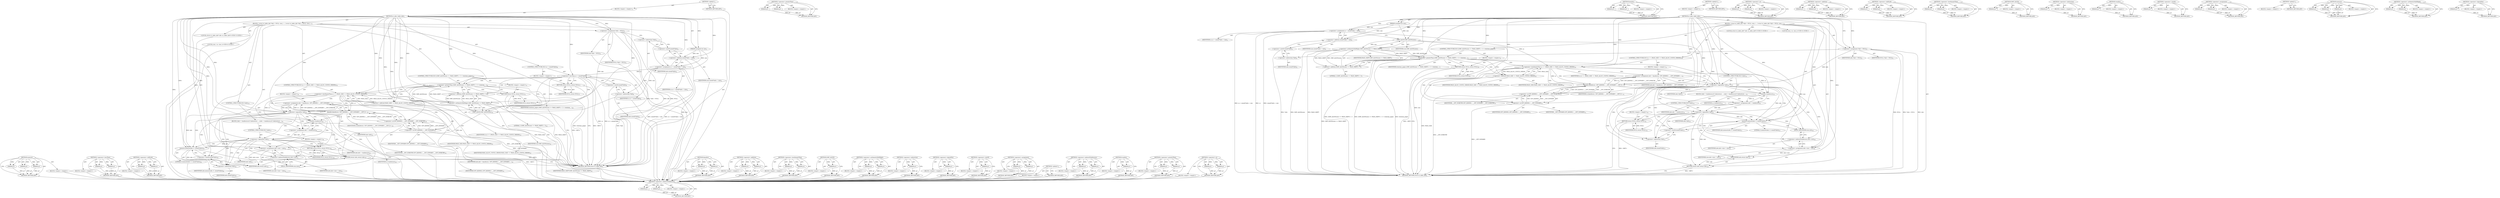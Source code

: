digraph "&lt;operator&gt;.or" {
vulnerable_169 [label=<(METHOD,&lt;operator&gt;.indirectFieldAccess)>];
vulnerable_170 [label=<(PARAM,p1)>];
vulnerable_171 [label=<(PARAM,p2)>];
vulnerable_172 [label=<(BLOCK,&lt;empty&gt;,&lt;empty&gt;)>];
vulnerable_173 [label=<(METHOD_RETURN,ANY)>];
vulnerable_121 [label=<(METHOD,&lt;operator&gt;.greaterThan)>];
vulnerable_122 [label=<(PARAM,p1)>];
vulnerable_123 [label=<(PARAM,p2)>];
vulnerable_124 [label=<(BLOCK,&lt;empty&gt;,&lt;empty&gt;)>];
vulnerable_125 [label=<(METHOD_RETURN,ANY)>];
vulnerable_145 [label=<(METHOD,kmalloc)>];
vulnerable_146 [label=<(PARAM,p1)>];
vulnerable_147 [label=<(PARAM,p2)>];
vulnerable_148 [label=<(BLOCK,&lt;empty&gt;,&lt;empty&gt;)>];
vulnerable_149 [label=<(METHOD_RETURN,ANY)>];
vulnerable_6 [label=<(METHOD,&lt;global&gt;)<SUB>1</SUB>>];
vulnerable_7 [label=<(BLOCK,&lt;empty&gt;,&lt;empty&gt;)<SUB>1</SUB>>];
vulnerable_8 [label=<(METHOD,xt_alloc_table_info)<SUB>1</SUB>>];
vulnerable_9 [label=<(PARAM,unsigned int size)<SUB>1</SUB>>];
vulnerable_10 [label=<(BLOCK,{
 	struct xt_table_info *info = NULL;
 	size_t...,{
 	struct xt_table_info *info = NULL;
 	size_t...)<SUB>2</SUB>>];
vulnerable_11 [label="<(LOCAL,struct xt_table_info* info: xt_table_info*)<SUB>3</SUB>>"];
vulnerable_12 [label=<(&lt;operator&gt;.assignment,*info = NULL)<SUB>3</SUB>>];
vulnerable_13 [label=<(IDENTIFIER,info,*info = NULL)<SUB>3</SUB>>];
vulnerable_14 [label=<(IDENTIFIER,NULL,*info = NULL)<SUB>3</SUB>>];
vulnerable_15 [label="<(LOCAL,size_t sz: size_t)<SUB>4</SUB>>"];
vulnerable_16 [label=<(&lt;operator&gt;.assignment,sz = sizeof(*info) + size)<SUB>4</SUB>>];
vulnerable_17 [label=<(IDENTIFIER,sz,sz = sizeof(*info) + size)<SUB>4</SUB>>];
vulnerable_18 [label=<(&lt;operator&gt;.addition,sizeof(*info) + size)<SUB>4</SUB>>];
vulnerable_19 [label=<(&lt;operator&gt;.sizeOf,sizeof(*info))<SUB>4</SUB>>];
vulnerable_20 [label=<(&lt;operator&gt;.indirection,*info)<SUB>4</SUB>>];
vulnerable_21 [label=<(IDENTIFIER,info,sizeof(*info))<SUB>4</SUB>>];
vulnerable_22 [label=<(IDENTIFIER,size,sizeof(*info) + size)<SUB>4</SUB>>];
vulnerable_23 [label=<(CONTROL_STRUCTURE,IF,if ((SMP_ALIGN(size) &gt;&gt; PAGE_SHIFT) + 2 &gt; totalram_pages))<SUB>7</SUB>>];
vulnerable_24 [label=<(&lt;operator&gt;.greaterThan,(SMP_ALIGN(size) &gt;&gt; PAGE_SHIFT) + 2 &gt; totalram_...)<SUB>7</SUB>>];
vulnerable_25 [label=<(&lt;operator&gt;.addition,(SMP_ALIGN(size) &gt;&gt; PAGE_SHIFT) + 2)<SUB>7</SUB>>];
vulnerable_26 [label=<(&lt;operator&gt;.arithmeticShiftRight,SMP_ALIGN(size) &gt;&gt; PAGE_SHIFT)<SUB>7</SUB>>];
vulnerable_27 [label=<(SMP_ALIGN,SMP_ALIGN(size))<SUB>7</SUB>>];
vulnerable_28 [label=<(IDENTIFIER,size,SMP_ALIGN(size))<SUB>7</SUB>>];
vulnerable_29 [label=<(IDENTIFIER,PAGE_SHIFT,SMP_ALIGN(size) &gt;&gt; PAGE_SHIFT)<SUB>7</SUB>>];
vulnerable_30 [label=<(LITERAL,2,(SMP_ALIGN(size) &gt;&gt; PAGE_SHIFT) + 2)<SUB>7</SUB>>];
vulnerable_31 [label=<(IDENTIFIER,totalram_pages,(SMP_ALIGN(size) &gt;&gt; PAGE_SHIFT) + 2 &gt; totalram_...)<SUB>7</SUB>>];
vulnerable_32 [label=<(BLOCK,&lt;empty&gt;,&lt;empty&gt;)<SUB>8</SUB>>];
vulnerable_33 [label=<(RETURN,return NULL;,return NULL;)<SUB>8</SUB>>];
vulnerable_34 [label=<(IDENTIFIER,NULL,return NULL;)<SUB>8</SUB>>];
vulnerable_35 [label=<(CONTROL_STRUCTURE,IF,if (sz &lt;= (PAGE_SIZE &lt;&lt; PAGE_ALLOC_COSTLY_ORDER)))<SUB>10</SUB>>];
vulnerable_36 [label=<(&lt;operator&gt;.lessEqualsThan,sz &lt;= (PAGE_SIZE &lt;&lt; PAGE_ALLOC_COSTLY_ORDER))<SUB>10</SUB>>];
vulnerable_37 [label=<(IDENTIFIER,sz,sz &lt;= (PAGE_SIZE &lt;&lt; PAGE_ALLOC_COSTLY_ORDER))<SUB>10</SUB>>];
vulnerable_38 [label=<(&lt;operator&gt;.shiftLeft,PAGE_SIZE &lt;&lt; PAGE_ALLOC_COSTLY_ORDER)<SUB>10</SUB>>];
vulnerable_39 [label=<(IDENTIFIER,PAGE_SIZE,PAGE_SIZE &lt;&lt; PAGE_ALLOC_COSTLY_ORDER)<SUB>10</SUB>>];
vulnerable_40 [label=<(IDENTIFIER,PAGE_ALLOC_COSTLY_ORDER,PAGE_SIZE &lt;&lt; PAGE_ALLOC_COSTLY_ORDER)<SUB>10</SUB>>];
vulnerable_41 [label=<(BLOCK,&lt;empty&gt;,&lt;empty&gt;)<SUB>11</SUB>>];
vulnerable_42 [label=<(&lt;operator&gt;.assignment,info = kmalloc(sz, GFP_KERNEL | __GFP_NOWARN | ...)<SUB>11</SUB>>];
vulnerable_43 [label=<(IDENTIFIER,info,info = kmalloc(sz, GFP_KERNEL | __GFP_NOWARN | ...)<SUB>11</SUB>>];
vulnerable_44 [label=<(kmalloc,kmalloc(sz, GFP_KERNEL | __GFP_NOWARN | __GFP_N...)<SUB>11</SUB>>];
vulnerable_45 [label=<(IDENTIFIER,sz,kmalloc(sz, GFP_KERNEL | __GFP_NOWARN | __GFP_N...)<SUB>11</SUB>>];
vulnerable_46 [label=<(&lt;operator&gt;.or,GFP_KERNEL | __GFP_NOWARN | __GFP_NORETRY)<SUB>11</SUB>>];
vulnerable_47 [label=<(&lt;operator&gt;.or,GFP_KERNEL | __GFP_NOWARN)<SUB>11</SUB>>];
vulnerable_48 [label=<(IDENTIFIER,GFP_KERNEL,GFP_KERNEL | __GFP_NOWARN)<SUB>11</SUB>>];
vulnerable_49 [label=<(IDENTIFIER,__GFP_NOWARN,GFP_KERNEL | __GFP_NOWARN)<SUB>11</SUB>>];
vulnerable_50 [label=<(IDENTIFIER,__GFP_NORETRY,GFP_KERNEL | __GFP_NOWARN | __GFP_NORETRY)<SUB>11</SUB>>];
vulnerable_51 [label=<(CONTROL_STRUCTURE,IF,if (!info))<SUB>12</SUB>>];
vulnerable_52 [label=<(&lt;operator&gt;.logicalNot,!info)<SUB>12</SUB>>];
vulnerable_53 [label=<(IDENTIFIER,info,!info)<SUB>12</SUB>>];
vulnerable_54 [label=<(BLOCK,{
		info = vmalloc(sz);
		if (!info)
			return ...,{
		info = vmalloc(sz);
		if (!info)
			return ...)<SUB>12</SUB>>];
vulnerable_55 [label=<(&lt;operator&gt;.assignment,info = vmalloc(sz))<SUB>13</SUB>>];
vulnerable_56 [label=<(IDENTIFIER,info,info = vmalloc(sz))<SUB>13</SUB>>];
vulnerable_57 [label=<(vmalloc,vmalloc(sz))<SUB>13</SUB>>];
vulnerable_58 [label=<(IDENTIFIER,sz,vmalloc(sz))<SUB>13</SUB>>];
vulnerable_59 [label=<(CONTROL_STRUCTURE,IF,if (!info))<SUB>14</SUB>>];
vulnerable_60 [label=<(&lt;operator&gt;.logicalNot,!info)<SUB>14</SUB>>];
vulnerable_61 [label=<(IDENTIFIER,info,!info)<SUB>14</SUB>>];
vulnerable_62 [label=<(BLOCK,&lt;empty&gt;,&lt;empty&gt;)<SUB>15</SUB>>];
vulnerable_63 [label=<(RETURN,return NULL;,return NULL;)<SUB>15</SUB>>];
vulnerable_64 [label=<(IDENTIFIER,NULL,return NULL;)<SUB>15</SUB>>];
vulnerable_65 [label=<(memset,memset(info, 0, sizeof(*info)))<SUB>17</SUB>>];
vulnerable_66 [label=<(IDENTIFIER,info,memset(info, 0, sizeof(*info)))<SUB>17</SUB>>];
vulnerable_67 [label=<(LITERAL,0,memset(info, 0, sizeof(*info)))<SUB>17</SUB>>];
vulnerable_68 [label=<(&lt;operator&gt;.sizeOf,sizeof(*info))<SUB>17</SUB>>];
vulnerable_69 [label=<(&lt;operator&gt;.indirection,*info)<SUB>17</SUB>>];
vulnerable_70 [label=<(IDENTIFIER,info,sizeof(*info))<SUB>17</SUB>>];
vulnerable_71 [label=<(&lt;operator&gt;.assignment,info-&gt;size = size)<SUB>18</SUB>>];
vulnerable_72 [label=<(&lt;operator&gt;.indirectFieldAccess,info-&gt;size)<SUB>18</SUB>>];
vulnerable_73 [label=<(IDENTIFIER,info,info-&gt;size = size)<SUB>18</SUB>>];
vulnerable_74 [label=<(FIELD_IDENTIFIER,size,size)<SUB>18</SUB>>];
vulnerable_75 [label=<(IDENTIFIER,size,info-&gt;size = size)<SUB>18</SUB>>];
vulnerable_76 [label=<(RETURN,return info;,return info;)<SUB>19</SUB>>];
vulnerable_77 [label=<(IDENTIFIER,info,return info;)<SUB>19</SUB>>];
vulnerable_78 [label=<(METHOD_RETURN,struct xt_table_info)<SUB>1</SUB>>];
vulnerable_80 [label=<(METHOD_RETURN,ANY)<SUB>1</SUB>>];
vulnerable_150 [label=<(METHOD,&lt;operator&gt;.or)>];
vulnerable_151 [label=<(PARAM,p1)>];
vulnerable_152 [label=<(PARAM,p2)>];
vulnerable_153 [label=<(BLOCK,&lt;empty&gt;,&lt;empty&gt;)>];
vulnerable_154 [label=<(METHOD_RETURN,ANY)>];
vulnerable_108 [label=<(METHOD,&lt;operator&gt;.addition)>];
vulnerable_109 [label=<(PARAM,p1)>];
vulnerable_110 [label=<(PARAM,p2)>];
vulnerable_111 [label=<(BLOCK,&lt;empty&gt;,&lt;empty&gt;)>];
vulnerable_112 [label=<(METHOD_RETURN,ANY)>];
vulnerable_140 [label=<(METHOD,&lt;operator&gt;.shiftLeft)>];
vulnerable_141 [label=<(PARAM,p1)>];
vulnerable_142 [label=<(PARAM,p2)>];
vulnerable_143 [label=<(BLOCK,&lt;empty&gt;,&lt;empty&gt;)>];
vulnerable_144 [label=<(METHOD_RETURN,ANY)>];
vulnerable_135 [label=<(METHOD,&lt;operator&gt;.lessEqualsThan)>];
vulnerable_136 [label=<(PARAM,p1)>];
vulnerable_137 [label=<(PARAM,p2)>];
vulnerable_138 [label=<(BLOCK,&lt;empty&gt;,&lt;empty&gt;)>];
vulnerable_139 [label=<(METHOD_RETURN,ANY)>];
vulnerable_131 [label=<(METHOD,SMP_ALIGN)>];
vulnerable_132 [label=<(PARAM,p1)>];
vulnerable_133 [label=<(BLOCK,&lt;empty&gt;,&lt;empty&gt;)>];
vulnerable_134 [label=<(METHOD_RETURN,ANY)>];
vulnerable_117 [label=<(METHOD,&lt;operator&gt;.indirection)>];
vulnerable_118 [label=<(PARAM,p1)>];
vulnerable_119 [label=<(BLOCK,&lt;empty&gt;,&lt;empty&gt;)>];
vulnerable_120 [label=<(METHOD_RETURN,ANY)>];
vulnerable_159 [label=<(METHOD,vmalloc)>];
vulnerable_160 [label=<(PARAM,p1)>];
vulnerable_161 [label=<(BLOCK,&lt;empty&gt;,&lt;empty&gt;)>];
vulnerable_162 [label=<(METHOD_RETURN,ANY)>];
vulnerable_113 [label=<(METHOD,&lt;operator&gt;.sizeOf)>];
vulnerable_114 [label=<(PARAM,p1)>];
vulnerable_115 [label=<(BLOCK,&lt;empty&gt;,&lt;empty&gt;)>];
vulnerable_116 [label=<(METHOD_RETURN,ANY)>];
vulnerable_103 [label=<(METHOD,&lt;operator&gt;.assignment)>];
vulnerable_104 [label=<(PARAM,p1)>];
vulnerable_105 [label=<(PARAM,p2)>];
vulnerable_106 [label=<(BLOCK,&lt;empty&gt;,&lt;empty&gt;)>];
vulnerable_107 [label=<(METHOD_RETURN,ANY)>];
vulnerable_97 [label=<(METHOD,&lt;global&gt;)<SUB>1</SUB>>];
vulnerable_98 [label=<(BLOCK,&lt;empty&gt;,&lt;empty&gt;)>];
vulnerable_99 [label=<(METHOD_RETURN,ANY)>];
vulnerable_163 [label=<(METHOD,memset)>];
vulnerable_164 [label=<(PARAM,p1)>];
vulnerable_165 [label=<(PARAM,p2)>];
vulnerable_166 [label=<(PARAM,p3)>];
vulnerable_167 [label=<(BLOCK,&lt;empty&gt;,&lt;empty&gt;)>];
vulnerable_168 [label=<(METHOD_RETURN,ANY)>];
vulnerable_126 [label=<(METHOD,&lt;operator&gt;.arithmeticShiftRight)>];
vulnerable_127 [label=<(PARAM,p1)>];
vulnerable_128 [label=<(PARAM,p2)>];
vulnerable_129 [label=<(BLOCK,&lt;empty&gt;,&lt;empty&gt;)>];
vulnerable_130 [label=<(METHOD_RETURN,ANY)>];
vulnerable_155 [label=<(METHOD,&lt;operator&gt;.logicalNot)>];
vulnerable_156 [label=<(PARAM,p1)>];
vulnerable_157 [label=<(BLOCK,&lt;empty&gt;,&lt;empty&gt;)>];
vulnerable_158 [label=<(METHOD_RETURN,ANY)>];
fixed_177 [label=<(METHOD,memset)>];
fixed_178 [label=<(PARAM,p1)>];
fixed_179 [label=<(PARAM,p2)>];
fixed_180 [label=<(PARAM,p3)>];
fixed_181 [label=<(BLOCK,&lt;empty&gt;,&lt;empty&gt;)>];
fixed_182 [label=<(METHOD_RETURN,ANY)>];
fixed_130 [label=<(METHOD,&lt;operator&gt;.lessThan)>];
fixed_131 [label=<(PARAM,p1)>];
fixed_132 [label=<(PARAM,p2)>];
fixed_133 [label=<(BLOCK,&lt;empty&gt;,&lt;empty&gt;)>];
fixed_134 [label=<(METHOD_RETURN,ANY)>];
fixed_154 [label=<(METHOD,&lt;operator&gt;.shiftLeft)>];
fixed_155 [label=<(PARAM,p1)>];
fixed_156 [label=<(PARAM,p2)>];
fixed_157 [label=<(BLOCK,&lt;empty&gt;,&lt;empty&gt;)>];
fixed_158 [label=<(METHOD_RETURN,ANY)>];
fixed_6 [label=<(METHOD,&lt;global&gt;)<SUB>1</SUB>>];
fixed_7 [label=<(BLOCK,&lt;empty&gt;,&lt;empty&gt;)<SUB>1</SUB>>];
fixed_8 [label=<(METHOD,xt_alloc_table_info)<SUB>1</SUB>>];
fixed_9 [label=<(PARAM,unsigned int size)<SUB>1</SUB>>];
fixed_10 [label=<(BLOCK,{
 	struct xt_table_info *info = NULL;
 	size_t...,{
 	struct xt_table_info *info = NULL;
 	size_t...)<SUB>2</SUB>>];
fixed_11 [label="<(LOCAL,struct xt_table_info* info: xt_table_info*)<SUB>3</SUB>>"];
fixed_12 [label=<(&lt;operator&gt;.assignment,*info = NULL)<SUB>3</SUB>>];
fixed_13 [label=<(IDENTIFIER,info,*info = NULL)<SUB>3</SUB>>];
fixed_14 [label=<(IDENTIFIER,NULL,*info = NULL)<SUB>3</SUB>>];
fixed_15 [label="<(LOCAL,size_t sz: size_t)<SUB>4</SUB>>"];
fixed_16 [label=<(&lt;operator&gt;.assignment,sz = sizeof(*info) + size)<SUB>4</SUB>>];
fixed_17 [label=<(IDENTIFIER,sz,sz = sizeof(*info) + size)<SUB>4</SUB>>];
fixed_18 [label=<(&lt;operator&gt;.addition,sizeof(*info) + size)<SUB>4</SUB>>];
fixed_19 [label=<(&lt;operator&gt;.sizeOf,sizeof(*info))<SUB>4</SUB>>];
fixed_20 [label=<(&lt;operator&gt;.indirection,*info)<SUB>4</SUB>>];
fixed_21 [label=<(IDENTIFIER,info,sizeof(*info))<SUB>4</SUB>>];
fixed_22 [label=<(IDENTIFIER,size,sizeof(*info) + size)<SUB>4</SUB>>];
fixed_23 [label=<(CONTROL_STRUCTURE,IF,if (sz &lt; sizeof(*info)))<SUB>6</SUB>>];
fixed_24 [label=<(&lt;operator&gt;.lessThan,sz &lt; sizeof(*info))<SUB>6</SUB>>];
fixed_25 [label=<(IDENTIFIER,sz,sz &lt; sizeof(*info))<SUB>6</SUB>>];
fixed_26 [label=<(&lt;operator&gt;.sizeOf,sizeof(*info))<SUB>6</SUB>>];
fixed_27 [label=<(&lt;operator&gt;.indirection,*info)<SUB>6</SUB>>];
fixed_28 [label=<(IDENTIFIER,info,sizeof(*info))<SUB>6</SUB>>];
fixed_29 [label=<(BLOCK,&lt;empty&gt;,&lt;empty&gt;)<SUB>7</SUB>>];
fixed_30 [label=<(RETURN,return NULL;,return NULL;)<SUB>7</SUB>>];
fixed_31 [label=<(IDENTIFIER,NULL,return NULL;)<SUB>7</SUB>>];
fixed_32 [label=<(CONTROL_STRUCTURE,IF,if ((SMP_ALIGN(size) &gt;&gt; PAGE_SHIFT) + 2 &gt; totalram_pages))<SUB>10</SUB>>];
fixed_33 [label=<(&lt;operator&gt;.greaterThan,(SMP_ALIGN(size) &gt;&gt; PAGE_SHIFT) + 2 &gt; totalram_...)<SUB>10</SUB>>];
fixed_34 [label=<(&lt;operator&gt;.addition,(SMP_ALIGN(size) &gt;&gt; PAGE_SHIFT) + 2)<SUB>10</SUB>>];
fixed_35 [label=<(&lt;operator&gt;.arithmeticShiftRight,SMP_ALIGN(size) &gt;&gt; PAGE_SHIFT)<SUB>10</SUB>>];
fixed_36 [label=<(SMP_ALIGN,SMP_ALIGN(size))<SUB>10</SUB>>];
fixed_37 [label=<(IDENTIFIER,size,SMP_ALIGN(size))<SUB>10</SUB>>];
fixed_38 [label=<(IDENTIFIER,PAGE_SHIFT,SMP_ALIGN(size) &gt;&gt; PAGE_SHIFT)<SUB>10</SUB>>];
fixed_39 [label=<(LITERAL,2,(SMP_ALIGN(size) &gt;&gt; PAGE_SHIFT) + 2)<SUB>10</SUB>>];
fixed_40 [label=<(IDENTIFIER,totalram_pages,(SMP_ALIGN(size) &gt;&gt; PAGE_SHIFT) + 2 &gt; totalram_...)<SUB>10</SUB>>];
fixed_41 [label=<(BLOCK,&lt;empty&gt;,&lt;empty&gt;)<SUB>11</SUB>>];
fixed_42 [label=<(RETURN,return NULL;,return NULL;)<SUB>11</SUB>>];
fixed_43 [label=<(IDENTIFIER,NULL,return NULL;)<SUB>11</SUB>>];
fixed_44 [label=<(CONTROL_STRUCTURE,IF,if (sz &lt;= (PAGE_SIZE &lt;&lt; PAGE_ALLOC_COSTLY_ORDER)))<SUB>13</SUB>>];
fixed_45 [label=<(&lt;operator&gt;.lessEqualsThan,sz &lt;= (PAGE_SIZE &lt;&lt; PAGE_ALLOC_COSTLY_ORDER))<SUB>13</SUB>>];
fixed_46 [label=<(IDENTIFIER,sz,sz &lt;= (PAGE_SIZE &lt;&lt; PAGE_ALLOC_COSTLY_ORDER))<SUB>13</SUB>>];
fixed_47 [label=<(&lt;operator&gt;.shiftLeft,PAGE_SIZE &lt;&lt; PAGE_ALLOC_COSTLY_ORDER)<SUB>13</SUB>>];
fixed_48 [label=<(IDENTIFIER,PAGE_SIZE,PAGE_SIZE &lt;&lt; PAGE_ALLOC_COSTLY_ORDER)<SUB>13</SUB>>];
fixed_49 [label=<(IDENTIFIER,PAGE_ALLOC_COSTLY_ORDER,PAGE_SIZE &lt;&lt; PAGE_ALLOC_COSTLY_ORDER)<SUB>13</SUB>>];
fixed_50 [label=<(BLOCK,&lt;empty&gt;,&lt;empty&gt;)<SUB>14</SUB>>];
fixed_51 [label=<(&lt;operator&gt;.assignment,info = kmalloc(sz, GFP_KERNEL | __GFP_NOWARN | ...)<SUB>14</SUB>>];
fixed_52 [label=<(IDENTIFIER,info,info = kmalloc(sz, GFP_KERNEL | __GFP_NOWARN | ...)<SUB>14</SUB>>];
fixed_53 [label=<(kmalloc,kmalloc(sz, GFP_KERNEL | __GFP_NOWARN | __GFP_N...)<SUB>14</SUB>>];
fixed_54 [label=<(IDENTIFIER,sz,kmalloc(sz, GFP_KERNEL | __GFP_NOWARN | __GFP_N...)<SUB>14</SUB>>];
fixed_55 [label=<(&lt;operator&gt;.or,GFP_KERNEL | __GFP_NOWARN | __GFP_NORETRY)<SUB>14</SUB>>];
fixed_56 [label=<(&lt;operator&gt;.or,GFP_KERNEL | __GFP_NOWARN)<SUB>14</SUB>>];
fixed_57 [label=<(IDENTIFIER,GFP_KERNEL,GFP_KERNEL | __GFP_NOWARN)<SUB>14</SUB>>];
fixed_58 [label=<(IDENTIFIER,__GFP_NOWARN,GFP_KERNEL | __GFP_NOWARN)<SUB>14</SUB>>];
fixed_59 [label=<(IDENTIFIER,__GFP_NORETRY,GFP_KERNEL | __GFP_NOWARN | __GFP_NORETRY)<SUB>14</SUB>>];
fixed_60 [label=<(CONTROL_STRUCTURE,IF,if (!info))<SUB>15</SUB>>];
fixed_61 [label=<(&lt;operator&gt;.logicalNot,!info)<SUB>15</SUB>>];
fixed_62 [label=<(IDENTIFIER,info,!info)<SUB>15</SUB>>];
fixed_63 [label=<(BLOCK,{
		info = vmalloc(sz);
		if (!info)
			return ...,{
		info = vmalloc(sz);
		if (!info)
			return ...)<SUB>15</SUB>>];
fixed_64 [label=<(&lt;operator&gt;.assignment,info = vmalloc(sz))<SUB>16</SUB>>];
fixed_65 [label=<(IDENTIFIER,info,info = vmalloc(sz))<SUB>16</SUB>>];
fixed_66 [label=<(vmalloc,vmalloc(sz))<SUB>16</SUB>>];
fixed_67 [label=<(IDENTIFIER,sz,vmalloc(sz))<SUB>16</SUB>>];
fixed_68 [label=<(CONTROL_STRUCTURE,IF,if (!info))<SUB>17</SUB>>];
fixed_69 [label=<(&lt;operator&gt;.logicalNot,!info)<SUB>17</SUB>>];
fixed_70 [label=<(IDENTIFIER,info,!info)<SUB>17</SUB>>];
fixed_71 [label=<(BLOCK,&lt;empty&gt;,&lt;empty&gt;)<SUB>18</SUB>>];
fixed_72 [label=<(RETURN,return NULL;,return NULL;)<SUB>18</SUB>>];
fixed_73 [label=<(IDENTIFIER,NULL,return NULL;)<SUB>18</SUB>>];
fixed_74 [label=<(memset,memset(info, 0, sizeof(*info)))<SUB>20</SUB>>];
fixed_75 [label=<(IDENTIFIER,info,memset(info, 0, sizeof(*info)))<SUB>20</SUB>>];
fixed_76 [label=<(LITERAL,0,memset(info, 0, sizeof(*info)))<SUB>20</SUB>>];
fixed_77 [label=<(&lt;operator&gt;.sizeOf,sizeof(*info))<SUB>20</SUB>>];
fixed_78 [label=<(&lt;operator&gt;.indirection,*info)<SUB>20</SUB>>];
fixed_79 [label=<(IDENTIFIER,info,sizeof(*info))<SUB>20</SUB>>];
fixed_80 [label=<(&lt;operator&gt;.assignment,info-&gt;size = size)<SUB>21</SUB>>];
fixed_81 [label=<(&lt;operator&gt;.indirectFieldAccess,info-&gt;size)<SUB>21</SUB>>];
fixed_82 [label=<(IDENTIFIER,info,info-&gt;size = size)<SUB>21</SUB>>];
fixed_83 [label=<(FIELD_IDENTIFIER,size,size)<SUB>21</SUB>>];
fixed_84 [label=<(IDENTIFIER,size,info-&gt;size = size)<SUB>21</SUB>>];
fixed_85 [label=<(RETURN,return info;,return info;)<SUB>22</SUB>>];
fixed_86 [label=<(IDENTIFIER,info,return info;)<SUB>22</SUB>>];
fixed_87 [label=<(METHOD_RETURN,struct xt_table_info)<SUB>1</SUB>>];
fixed_89 [label=<(METHOD_RETURN,ANY)<SUB>1</SUB>>];
fixed_159 [label=<(METHOD,kmalloc)>];
fixed_160 [label=<(PARAM,p1)>];
fixed_161 [label=<(PARAM,p2)>];
fixed_162 [label=<(BLOCK,&lt;empty&gt;,&lt;empty&gt;)>];
fixed_163 [label=<(METHOD_RETURN,ANY)>];
fixed_117 [label=<(METHOD,&lt;operator&gt;.addition)>];
fixed_118 [label=<(PARAM,p1)>];
fixed_119 [label=<(PARAM,p2)>];
fixed_120 [label=<(BLOCK,&lt;empty&gt;,&lt;empty&gt;)>];
fixed_121 [label=<(METHOD_RETURN,ANY)>];
fixed_149 [label=<(METHOD,&lt;operator&gt;.lessEqualsThan)>];
fixed_150 [label=<(PARAM,p1)>];
fixed_151 [label=<(PARAM,p2)>];
fixed_152 [label=<(BLOCK,&lt;empty&gt;,&lt;empty&gt;)>];
fixed_153 [label=<(METHOD_RETURN,ANY)>];
fixed_145 [label=<(METHOD,SMP_ALIGN)>];
fixed_146 [label=<(PARAM,p1)>];
fixed_147 [label=<(BLOCK,&lt;empty&gt;,&lt;empty&gt;)>];
fixed_148 [label=<(METHOD_RETURN,ANY)>];
fixed_140 [label=<(METHOD,&lt;operator&gt;.arithmeticShiftRight)>];
fixed_141 [label=<(PARAM,p1)>];
fixed_142 [label=<(PARAM,p2)>];
fixed_143 [label=<(BLOCK,&lt;empty&gt;,&lt;empty&gt;)>];
fixed_144 [label=<(METHOD_RETURN,ANY)>];
fixed_126 [label=<(METHOD,&lt;operator&gt;.indirection)>];
fixed_127 [label=<(PARAM,p1)>];
fixed_128 [label=<(BLOCK,&lt;empty&gt;,&lt;empty&gt;)>];
fixed_129 [label=<(METHOD_RETURN,ANY)>];
fixed_169 [label=<(METHOD,&lt;operator&gt;.logicalNot)>];
fixed_170 [label=<(PARAM,p1)>];
fixed_171 [label=<(BLOCK,&lt;empty&gt;,&lt;empty&gt;)>];
fixed_172 [label=<(METHOD_RETURN,ANY)>];
fixed_122 [label=<(METHOD,&lt;operator&gt;.sizeOf)>];
fixed_123 [label=<(PARAM,p1)>];
fixed_124 [label=<(BLOCK,&lt;empty&gt;,&lt;empty&gt;)>];
fixed_125 [label=<(METHOD_RETURN,ANY)>];
fixed_112 [label=<(METHOD,&lt;operator&gt;.assignment)>];
fixed_113 [label=<(PARAM,p1)>];
fixed_114 [label=<(PARAM,p2)>];
fixed_115 [label=<(BLOCK,&lt;empty&gt;,&lt;empty&gt;)>];
fixed_116 [label=<(METHOD_RETURN,ANY)>];
fixed_106 [label=<(METHOD,&lt;global&gt;)<SUB>1</SUB>>];
fixed_107 [label=<(BLOCK,&lt;empty&gt;,&lt;empty&gt;)>];
fixed_108 [label=<(METHOD_RETURN,ANY)>];
fixed_183 [label=<(METHOD,&lt;operator&gt;.indirectFieldAccess)>];
fixed_184 [label=<(PARAM,p1)>];
fixed_185 [label=<(PARAM,p2)>];
fixed_186 [label=<(BLOCK,&lt;empty&gt;,&lt;empty&gt;)>];
fixed_187 [label=<(METHOD_RETURN,ANY)>];
fixed_173 [label=<(METHOD,vmalloc)>];
fixed_174 [label=<(PARAM,p1)>];
fixed_175 [label=<(BLOCK,&lt;empty&gt;,&lt;empty&gt;)>];
fixed_176 [label=<(METHOD_RETURN,ANY)>];
fixed_135 [label=<(METHOD,&lt;operator&gt;.greaterThan)>];
fixed_136 [label=<(PARAM,p1)>];
fixed_137 [label=<(PARAM,p2)>];
fixed_138 [label=<(BLOCK,&lt;empty&gt;,&lt;empty&gt;)>];
fixed_139 [label=<(METHOD_RETURN,ANY)>];
fixed_164 [label=<(METHOD,&lt;operator&gt;.or)>];
fixed_165 [label=<(PARAM,p1)>];
fixed_166 [label=<(PARAM,p2)>];
fixed_167 [label=<(BLOCK,&lt;empty&gt;,&lt;empty&gt;)>];
fixed_168 [label=<(METHOD_RETURN,ANY)>];
vulnerable_169 -> vulnerable_170  [key=0, label="AST: "];
vulnerable_169 -> vulnerable_170  [key=1, label="DDG: "];
vulnerable_169 -> vulnerable_172  [key=0, label="AST: "];
vulnerable_169 -> vulnerable_171  [key=0, label="AST: "];
vulnerable_169 -> vulnerable_171  [key=1, label="DDG: "];
vulnerable_169 -> vulnerable_173  [key=0, label="AST: "];
vulnerable_169 -> vulnerable_173  [key=1, label="CFG: "];
vulnerable_170 -> vulnerable_173  [key=0, label="DDG: p1"];
vulnerable_171 -> vulnerable_173  [key=0, label="DDG: p2"];
vulnerable_121 -> vulnerable_122  [key=0, label="AST: "];
vulnerable_121 -> vulnerable_122  [key=1, label="DDG: "];
vulnerable_121 -> vulnerable_124  [key=0, label="AST: "];
vulnerable_121 -> vulnerable_123  [key=0, label="AST: "];
vulnerable_121 -> vulnerable_123  [key=1, label="DDG: "];
vulnerable_121 -> vulnerable_125  [key=0, label="AST: "];
vulnerable_121 -> vulnerable_125  [key=1, label="CFG: "];
vulnerable_122 -> vulnerable_125  [key=0, label="DDG: p1"];
vulnerable_123 -> vulnerable_125  [key=0, label="DDG: p2"];
vulnerable_145 -> vulnerable_146  [key=0, label="AST: "];
vulnerable_145 -> vulnerable_146  [key=1, label="DDG: "];
vulnerable_145 -> vulnerable_148  [key=0, label="AST: "];
vulnerable_145 -> vulnerable_147  [key=0, label="AST: "];
vulnerable_145 -> vulnerable_147  [key=1, label="DDG: "];
vulnerable_145 -> vulnerable_149  [key=0, label="AST: "];
vulnerable_145 -> vulnerable_149  [key=1, label="CFG: "];
vulnerable_146 -> vulnerable_149  [key=0, label="DDG: p1"];
vulnerable_147 -> vulnerable_149  [key=0, label="DDG: p2"];
vulnerable_6 -> vulnerable_7  [key=0, label="AST: "];
vulnerable_6 -> vulnerable_80  [key=0, label="AST: "];
vulnerable_6 -> vulnerable_80  [key=1, label="CFG: "];
vulnerable_7 -> vulnerable_8  [key=0, label="AST: "];
vulnerable_8 -> vulnerable_9  [key=0, label="AST: "];
vulnerable_8 -> vulnerable_9  [key=1, label="DDG: "];
vulnerable_8 -> vulnerable_10  [key=0, label="AST: "];
vulnerable_8 -> vulnerable_78  [key=0, label="AST: "];
vulnerable_8 -> vulnerable_12  [key=0, label="CFG: "];
vulnerable_8 -> vulnerable_12  [key=1, label="DDG: "];
vulnerable_8 -> vulnerable_16  [key=0, label="DDG: "];
vulnerable_8 -> vulnerable_71  [key=0, label="DDG: "];
vulnerable_8 -> vulnerable_65  [key=0, label="DDG: "];
vulnerable_8 -> vulnerable_77  [key=0, label="DDG: "];
vulnerable_8 -> vulnerable_18  [key=0, label="DDG: "];
vulnerable_8 -> vulnerable_24  [key=0, label="DDG: "];
vulnerable_8 -> vulnerable_36  [key=0, label="DDG: "];
vulnerable_8 -> vulnerable_52  [key=0, label="DDG: "];
vulnerable_8 -> vulnerable_25  [key=0, label="DDG: "];
vulnerable_8 -> vulnerable_34  [key=0, label="DDG: "];
vulnerable_8 -> vulnerable_38  [key=0, label="DDG: "];
vulnerable_8 -> vulnerable_26  [key=0, label="DDG: "];
vulnerable_8 -> vulnerable_44  [key=0, label="DDG: "];
vulnerable_8 -> vulnerable_57  [key=0, label="DDG: "];
vulnerable_8 -> vulnerable_60  [key=0, label="DDG: "];
vulnerable_8 -> vulnerable_27  [key=0, label="DDG: "];
vulnerable_8 -> vulnerable_46  [key=0, label="DDG: "];
vulnerable_8 -> vulnerable_64  [key=0, label="DDG: "];
vulnerable_8 -> vulnerable_47  [key=0, label="DDG: "];
vulnerable_9 -> vulnerable_16  [key=0, label="DDG: size"];
vulnerable_9 -> vulnerable_18  [key=0, label="DDG: size"];
vulnerable_9 -> vulnerable_27  [key=0, label="DDG: size"];
vulnerable_10 -> vulnerable_11  [key=0, label="AST: "];
vulnerable_10 -> vulnerable_12  [key=0, label="AST: "];
vulnerable_10 -> vulnerable_15  [key=0, label="AST: "];
vulnerable_10 -> vulnerable_16  [key=0, label="AST: "];
vulnerable_10 -> vulnerable_23  [key=0, label="AST: "];
vulnerable_10 -> vulnerable_35  [key=0, label="AST: "];
vulnerable_10 -> vulnerable_51  [key=0, label="AST: "];
vulnerable_10 -> vulnerable_65  [key=0, label="AST: "];
vulnerable_10 -> vulnerable_71  [key=0, label="AST: "];
vulnerable_10 -> vulnerable_76  [key=0, label="AST: "];
vulnerable_12 -> vulnerable_13  [key=0, label="AST: "];
vulnerable_12 -> vulnerable_14  [key=0, label="AST: "];
vulnerable_12 -> vulnerable_20  [key=0, label="CFG: "];
vulnerable_12 -> vulnerable_78  [key=0, label="DDG: info"];
vulnerable_12 -> vulnerable_78  [key=1, label="DDG: NULL"];
vulnerable_12 -> vulnerable_78  [key=2, label="DDG: *info = NULL"];
vulnerable_12 -> vulnerable_52  [key=0, label="DDG: info"];
vulnerable_16 -> vulnerable_17  [key=0, label="AST: "];
vulnerable_16 -> vulnerable_18  [key=0, label="AST: "];
vulnerable_16 -> vulnerable_27  [key=0, label="CFG: "];
vulnerable_16 -> vulnerable_78  [key=0, label="DDG: sz"];
vulnerable_16 -> vulnerable_78  [key=1, label="DDG: sizeof(*info) + size"];
vulnerable_16 -> vulnerable_78  [key=2, label="DDG: sz = sizeof(*info) + size"];
vulnerable_16 -> vulnerable_36  [key=0, label="DDG: sz"];
vulnerable_18 -> vulnerable_19  [key=0, label="AST: "];
vulnerable_18 -> vulnerable_22  [key=0, label="AST: "];
vulnerable_18 -> vulnerable_16  [key=0, label="CFG: "];
vulnerable_19 -> vulnerable_20  [key=0, label="AST: "];
vulnerable_19 -> vulnerable_18  [key=0, label="CFG: "];
vulnerable_19 -> vulnerable_78  [key=0, label="DDG: *info"];
vulnerable_20 -> vulnerable_21  [key=0, label="AST: "];
vulnerable_20 -> vulnerable_19  [key=0, label="CFG: "];
vulnerable_23 -> vulnerable_24  [key=0, label="AST: "];
vulnerable_23 -> vulnerable_32  [key=0, label="AST: "];
vulnerable_24 -> vulnerable_25  [key=0, label="AST: "];
vulnerable_24 -> vulnerable_31  [key=0, label="AST: "];
vulnerable_24 -> vulnerable_33  [key=0, label="CFG: "];
vulnerable_24 -> vulnerable_33  [key=1, label="CDG: "];
vulnerable_24 -> vulnerable_38  [key=0, label="CFG: "];
vulnerable_24 -> vulnerable_38  [key=1, label="CDG: "];
vulnerable_24 -> vulnerable_78  [key=0, label="DDG: (SMP_ALIGN(size) &gt;&gt; PAGE_SHIFT) + 2"];
vulnerable_24 -> vulnerable_78  [key=1, label="DDG: (SMP_ALIGN(size) &gt;&gt; PAGE_SHIFT) + 2 &gt; totalram_pages"];
vulnerable_24 -> vulnerable_78  [key=2, label="DDG: totalram_pages"];
vulnerable_24 -> vulnerable_36  [key=0, label="CDG: "];
vulnerable_24 -> vulnerable_52  [key=0, label="CDG: "];
vulnerable_25 -> vulnerable_26  [key=0, label="AST: "];
vulnerable_25 -> vulnerable_30  [key=0, label="AST: "];
vulnerable_25 -> vulnerable_24  [key=0, label="CFG: "];
vulnerable_25 -> vulnerable_78  [key=0, label="DDG: SMP_ALIGN(size) &gt;&gt; PAGE_SHIFT"];
vulnerable_26 -> vulnerable_27  [key=0, label="AST: "];
vulnerable_26 -> vulnerable_29  [key=0, label="AST: "];
vulnerable_26 -> vulnerable_25  [key=0, label="CFG: "];
vulnerable_26 -> vulnerable_25  [key=1, label="DDG: SMP_ALIGN(size)"];
vulnerable_26 -> vulnerable_25  [key=2, label="DDG: PAGE_SHIFT"];
vulnerable_26 -> vulnerable_78  [key=0, label="DDG: SMP_ALIGN(size)"];
vulnerable_26 -> vulnerable_78  [key=1, label="DDG: PAGE_SHIFT"];
vulnerable_26 -> vulnerable_24  [key=0, label="DDG: SMP_ALIGN(size)"];
vulnerable_26 -> vulnerable_24  [key=1, label="DDG: PAGE_SHIFT"];
vulnerable_27 -> vulnerable_28  [key=0, label="AST: "];
vulnerable_27 -> vulnerable_26  [key=0, label="CFG: "];
vulnerable_27 -> vulnerable_26  [key=1, label="DDG: size"];
vulnerable_27 -> vulnerable_78  [key=0, label="DDG: size"];
vulnerable_27 -> vulnerable_71  [key=0, label="DDG: size"];
vulnerable_32 -> vulnerable_33  [key=0, label="AST: "];
vulnerable_33 -> vulnerable_34  [key=0, label="AST: "];
vulnerable_33 -> vulnerable_78  [key=0, label="CFG: "];
vulnerable_33 -> vulnerable_78  [key=1, label="DDG: &lt;RET&gt;"];
vulnerable_34 -> vulnerable_33  [key=0, label="DDG: NULL"];
vulnerable_35 -> vulnerable_36  [key=0, label="AST: "];
vulnerable_35 -> vulnerable_41  [key=0, label="AST: "];
vulnerable_36 -> vulnerable_37  [key=0, label="AST: "];
vulnerable_36 -> vulnerable_38  [key=0, label="AST: "];
vulnerable_36 -> vulnerable_47  [key=0, label="CFG: "];
vulnerable_36 -> vulnerable_47  [key=1, label="CDG: "];
vulnerable_36 -> vulnerable_52  [key=0, label="CFG: "];
vulnerable_36 -> vulnerable_44  [key=0, label="DDG: sz"];
vulnerable_36 -> vulnerable_44  [key=1, label="CDG: "];
vulnerable_36 -> vulnerable_57  [key=0, label="DDG: sz"];
vulnerable_36 -> vulnerable_42  [key=0, label="CDG: "];
vulnerable_36 -> vulnerable_46  [key=0, label="CDG: "];
vulnerable_38 -> vulnerable_39  [key=0, label="AST: "];
vulnerable_38 -> vulnerable_40  [key=0, label="AST: "];
vulnerable_38 -> vulnerable_36  [key=0, label="CFG: "];
vulnerable_38 -> vulnerable_36  [key=1, label="DDG: PAGE_SIZE"];
vulnerable_38 -> vulnerable_36  [key=2, label="DDG: PAGE_ALLOC_COSTLY_ORDER"];
vulnerable_38 -> vulnerable_78  [key=0, label="DDG: PAGE_SIZE"];
vulnerable_41 -> vulnerable_42  [key=0, label="AST: "];
vulnerable_42 -> vulnerable_43  [key=0, label="AST: "];
vulnerable_42 -> vulnerable_44  [key=0, label="AST: "];
vulnerable_42 -> vulnerable_52  [key=0, label="CFG: "];
vulnerable_42 -> vulnerable_52  [key=1, label="DDG: info"];
vulnerable_44 -> vulnerable_45  [key=0, label="AST: "];
vulnerable_44 -> vulnerable_46  [key=0, label="AST: "];
vulnerable_44 -> vulnerable_42  [key=0, label="CFG: "];
vulnerable_44 -> vulnerable_42  [key=1, label="DDG: sz"];
vulnerable_44 -> vulnerable_42  [key=2, label="DDG: GFP_KERNEL | __GFP_NOWARN | __GFP_NORETRY"];
vulnerable_44 -> vulnerable_57  [key=0, label="DDG: sz"];
vulnerable_46 -> vulnerable_47  [key=0, label="AST: "];
vulnerable_46 -> vulnerable_50  [key=0, label="AST: "];
vulnerable_46 -> vulnerable_44  [key=0, label="CFG: "];
vulnerable_46 -> vulnerable_44  [key=1, label="DDG: GFP_KERNEL | __GFP_NOWARN"];
vulnerable_46 -> vulnerable_44  [key=2, label="DDG: __GFP_NORETRY"];
vulnerable_46 -> vulnerable_78  [key=0, label="DDG: __GFP_NORETRY"];
vulnerable_47 -> vulnerable_48  [key=0, label="AST: "];
vulnerable_47 -> vulnerable_49  [key=0, label="AST: "];
vulnerable_47 -> vulnerable_46  [key=0, label="CFG: "];
vulnerable_47 -> vulnerable_46  [key=1, label="DDG: GFP_KERNEL"];
vulnerable_47 -> vulnerable_46  [key=2, label="DDG: __GFP_NOWARN"];
vulnerable_47 -> vulnerable_78  [key=0, label="DDG: __GFP_NOWARN"];
vulnerable_51 -> vulnerable_52  [key=0, label="AST: "];
vulnerable_51 -> vulnerable_54  [key=0, label="AST: "];
vulnerable_52 -> vulnerable_53  [key=0, label="AST: "];
vulnerable_52 -> vulnerable_57  [key=0, label="CFG: "];
vulnerable_52 -> vulnerable_57  [key=1, label="CDG: "];
vulnerable_52 -> vulnerable_69  [key=0, label="CFG: "];
vulnerable_52 -> vulnerable_69  [key=1, label="CDG: "];
vulnerable_52 -> vulnerable_65  [key=0, label="DDG: info"];
vulnerable_52 -> vulnerable_65  [key=1, label="CDG: "];
vulnerable_52 -> vulnerable_68  [key=0, label="CDG: "];
vulnerable_52 -> vulnerable_60  [key=0, label="CDG: "];
vulnerable_52 -> vulnerable_71  [key=0, label="CDG: "];
vulnerable_52 -> vulnerable_72  [key=0, label="CDG: "];
vulnerable_52 -> vulnerable_74  [key=0, label="CDG: "];
vulnerable_52 -> vulnerable_76  [key=0, label="CDG: "];
vulnerable_52 -> vulnerable_55  [key=0, label="CDG: "];
vulnerable_54 -> vulnerable_55  [key=0, label="AST: "];
vulnerable_54 -> vulnerable_59  [key=0, label="AST: "];
vulnerable_55 -> vulnerable_56  [key=0, label="AST: "];
vulnerable_55 -> vulnerable_57  [key=0, label="AST: "];
vulnerable_55 -> vulnerable_60  [key=0, label="CFG: "];
vulnerable_55 -> vulnerable_60  [key=1, label="DDG: info"];
vulnerable_57 -> vulnerable_58  [key=0, label="AST: "];
vulnerable_57 -> vulnerable_55  [key=0, label="CFG: "];
vulnerable_57 -> vulnerable_55  [key=1, label="DDG: sz"];
vulnerable_59 -> vulnerable_60  [key=0, label="AST: "];
vulnerable_59 -> vulnerable_62  [key=0, label="AST: "];
vulnerable_60 -> vulnerable_61  [key=0, label="AST: "];
vulnerable_60 -> vulnerable_63  [key=0, label="CFG: "];
vulnerable_60 -> vulnerable_63  [key=1, label="CDG: "];
vulnerable_60 -> vulnerable_69  [key=0, label="CFG: "];
vulnerable_60 -> vulnerable_69  [key=1, label="CDG: "];
vulnerable_60 -> vulnerable_65  [key=0, label="DDG: info"];
vulnerable_60 -> vulnerable_65  [key=1, label="CDG: "];
vulnerable_60 -> vulnerable_68  [key=0, label="CDG: "];
vulnerable_60 -> vulnerable_71  [key=0, label="CDG: "];
vulnerable_60 -> vulnerable_72  [key=0, label="CDG: "];
vulnerable_60 -> vulnerable_74  [key=0, label="CDG: "];
vulnerable_60 -> vulnerable_76  [key=0, label="CDG: "];
vulnerable_62 -> vulnerable_63  [key=0, label="AST: "];
vulnerable_63 -> vulnerable_64  [key=0, label="AST: "];
vulnerable_63 -> vulnerable_78  [key=0, label="CFG: "];
vulnerable_63 -> vulnerable_78  [key=1, label="DDG: &lt;RET&gt;"];
vulnerable_64 -> vulnerable_63  [key=0, label="DDG: NULL"];
vulnerable_65 -> vulnerable_66  [key=0, label="AST: "];
vulnerable_65 -> vulnerable_67  [key=0, label="AST: "];
vulnerable_65 -> vulnerable_68  [key=0, label="AST: "];
vulnerable_65 -> vulnerable_74  [key=0, label="CFG: "];
vulnerable_65 -> vulnerable_77  [key=0, label="DDG: info"];
vulnerable_68 -> vulnerable_69  [key=0, label="AST: "];
vulnerable_68 -> vulnerable_65  [key=0, label="CFG: "];
vulnerable_69 -> vulnerable_70  [key=0, label="AST: "];
vulnerable_69 -> vulnerable_68  [key=0, label="CFG: "];
vulnerable_71 -> vulnerable_72  [key=0, label="AST: "];
vulnerable_71 -> vulnerable_75  [key=0, label="AST: "];
vulnerable_71 -> vulnerable_76  [key=0, label="CFG: "];
vulnerable_71 -> vulnerable_77  [key=0, label="DDG: info-&gt;size"];
vulnerable_72 -> vulnerable_73  [key=0, label="AST: "];
vulnerable_72 -> vulnerable_74  [key=0, label="AST: "];
vulnerable_72 -> vulnerable_71  [key=0, label="CFG: "];
vulnerable_74 -> vulnerable_72  [key=0, label="CFG: "];
vulnerable_76 -> vulnerable_77  [key=0, label="AST: "];
vulnerable_76 -> vulnerable_78  [key=0, label="CFG: "];
vulnerable_76 -> vulnerable_78  [key=1, label="DDG: &lt;RET&gt;"];
vulnerable_77 -> vulnerable_76  [key=0, label="DDG: info"];
vulnerable_150 -> vulnerable_151  [key=0, label="AST: "];
vulnerable_150 -> vulnerable_151  [key=1, label="DDG: "];
vulnerable_150 -> vulnerable_153  [key=0, label="AST: "];
vulnerable_150 -> vulnerable_152  [key=0, label="AST: "];
vulnerable_150 -> vulnerable_152  [key=1, label="DDG: "];
vulnerable_150 -> vulnerable_154  [key=0, label="AST: "];
vulnerable_150 -> vulnerable_154  [key=1, label="CFG: "];
vulnerable_151 -> vulnerable_154  [key=0, label="DDG: p1"];
vulnerable_152 -> vulnerable_154  [key=0, label="DDG: p2"];
vulnerable_108 -> vulnerable_109  [key=0, label="AST: "];
vulnerable_108 -> vulnerable_109  [key=1, label="DDG: "];
vulnerable_108 -> vulnerable_111  [key=0, label="AST: "];
vulnerable_108 -> vulnerable_110  [key=0, label="AST: "];
vulnerable_108 -> vulnerable_110  [key=1, label="DDG: "];
vulnerable_108 -> vulnerable_112  [key=0, label="AST: "];
vulnerable_108 -> vulnerable_112  [key=1, label="CFG: "];
vulnerable_109 -> vulnerable_112  [key=0, label="DDG: p1"];
vulnerable_110 -> vulnerable_112  [key=0, label="DDG: p2"];
vulnerable_140 -> vulnerable_141  [key=0, label="AST: "];
vulnerable_140 -> vulnerable_141  [key=1, label="DDG: "];
vulnerable_140 -> vulnerable_143  [key=0, label="AST: "];
vulnerable_140 -> vulnerable_142  [key=0, label="AST: "];
vulnerable_140 -> vulnerable_142  [key=1, label="DDG: "];
vulnerable_140 -> vulnerable_144  [key=0, label="AST: "];
vulnerable_140 -> vulnerable_144  [key=1, label="CFG: "];
vulnerable_141 -> vulnerable_144  [key=0, label="DDG: p1"];
vulnerable_142 -> vulnerable_144  [key=0, label="DDG: p2"];
vulnerable_135 -> vulnerable_136  [key=0, label="AST: "];
vulnerable_135 -> vulnerable_136  [key=1, label="DDG: "];
vulnerable_135 -> vulnerable_138  [key=0, label="AST: "];
vulnerable_135 -> vulnerable_137  [key=0, label="AST: "];
vulnerable_135 -> vulnerable_137  [key=1, label="DDG: "];
vulnerable_135 -> vulnerable_139  [key=0, label="AST: "];
vulnerable_135 -> vulnerable_139  [key=1, label="CFG: "];
vulnerable_136 -> vulnerable_139  [key=0, label="DDG: p1"];
vulnerable_137 -> vulnerable_139  [key=0, label="DDG: p2"];
vulnerable_131 -> vulnerable_132  [key=0, label="AST: "];
vulnerable_131 -> vulnerable_132  [key=1, label="DDG: "];
vulnerable_131 -> vulnerable_133  [key=0, label="AST: "];
vulnerable_131 -> vulnerable_134  [key=0, label="AST: "];
vulnerable_131 -> vulnerable_134  [key=1, label="CFG: "];
vulnerable_132 -> vulnerable_134  [key=0, label="DDG: p1"];
vulnerable_117 -> vulnerable_118  [key=0, label="AST: "];
vulnerable_117 -> vulnerable_118  [key=1, label="DDG: "];
vulnerable_117 -> vulnerable_119  [key=0, label="AST: "];
vulnerable_117 -> vulnerable_120  [key=0, label="AST: "];
vulnerable_117 -> vulnerable_120  [key=1, label="CFG: "];
vulnerable_118 -> vulnerable_120  [key=0, label="DDG: p1"];
vulnerable_159 -> vulnerable_160  [key=0, label="AST: "];
vulnerable_159 -> vulnerable_160  [key=1, label="DDG: "];
vulnerable_159 -> vulnerable_161  [key=0, label="AST: "];
vulnerable_159 -> vulnerable_162  [key=0, label="AST: "];
vulnerable_159 -> vulnerable_162  [key=1, label="CFG: "];
vulnerable_160 -> vulnerable_162  [key=0, label="DDG: p1"];
vulnerable_113 -> vulnerable_114  [key=0, label="AST: "];
vulnerable_113 -> vulnerable_114  [key=1, label="DDG: "];
vulnerable_113 -> vulnerable_115  [key=0, label="AST: "];
vulnerable_113 -> vulnerable_116  [key=0, label="AST: "];
vulnerable_113 -> vulnerable_116  [key=1, label="CFG: "];
vulnerable_114 -> vulnerable_116  [key=0, label="DDG: p1"];
vulnerable_103 -> vulnerable_104  [key=0, label="AST: "];
vulnerable_103 -> vulnerable_104  [key=1, label="DDG: "];
vulnerable_103 -> vulnerable_106  [key=0, label="AST: "];
vulnerable_103 -> vulnerable_105  [key=0, label="AST: "];
vulnerable_103 -> vulnerable_105  [key=1, label="DDG: "];
vulnerable_103 -> vulnerable_107  [key=0, label="AST: "];
vulnerable_103 -> vulnerable_107  [key=1, label="CFG: "];
vulnerable_104 -> vulnerable_107  [key=0, label="DDG: p1"];
vulnerable_105 -> vulnerable_107  [key=0, label="DDG: p2"];
vulnerable_97 -> vulnerable_98  [key=0, label="AST: "];
vulnerable_97 -> vulnerable_99  [key=0, label="AST: "];
vulnerable_97 -> vulnerable_99  [key=1, label="CFG: "];
vulnerable_163 -> vulnerable_164  [key=0, label="AST: "];
vulnerable_163 -> vulnerable_164  [key=1, label="DDG: "];
vulnerable_163 -> vulnerable_167  [key=0, label="AST: "];
vulnerable_163 -> vulnerable_165  [key=0, label="AST: "];
vulnerable_163 -> vulnerable_165  [key=1, label="DDG: "];
vulnerable_163 -> vulnerable_168  [key=0, label="AST: "];
vulnerable_163 -> vulnerable_168  [key=1, label="CFG: "];
vulnerable_163 -> vulnerable_166  [key=0, label="AST: "];
vulnerable_163 -> vulnerable_166  [key=1, label="DDG: "];
vulnerable_164 -> vulnerable_168  [key=0, label="DDG: p1"];
vulnerable_165 -> vulnerable_168  [key=0, label="DDG: p2"];
vulnerable_166 -> vulnerable_168  [key=0, label="DDG: p3"];
vulnerable_126 -> vulnerable_127  [key=0, label="AST: "];
vulnerable_126 -> vulnerable_127  [key=1, label="DDG: "];
vulnerable_126 -> vulnerable_129  [key=0, label="AST: "];
vulnerable_126 -> vulnerable_128  [key=0, label="AST: "];
vulnerable_126 -> vulnerable_128  [key=1, label="DDG: "];
vulnerable_126 -> vulnerable_130  [key=0, label="AST: "];
vulnerable_126 -> vulnerable_130  [key=1, label="CFG: "];
vulnerable_127 -> vulnerable_130  [key=0, label="DDG: p1"];
vulnerable_128 -> vulnerable_130  [key=0, label="DDG: p2"];
vulnerable_155 -> vulnerable_156  [key=0, label="AST: "];
vulnerable_155 -> vulnerable_156  [key=1, label="DDG: "];
vulnerable_155 -> vulnerable_157  [key=0, label="AST: "];
vulnerable_155 -> vulnerable_158  [key=0, label="AST: "];
vulnerable_155 -> vulnerable_158  [key=1, label="CFG: "];
vulnerable_156 -> vulnerable_158  [key=0, label="DDG: p1"];
fixed_177 -> fixed_178  [key=0, label="AST: "];
fixed_177 -> fixed_178  [key=1, label="DDG: "];
fixed_177 -> fixed_181  [key=0, label="AST: "];
fixed_177 -> fixed_179  [key=0, label="AST: "];
fixed_177 -> fixed_179  [key=1, label="DDG: "];
fixed_177 -> fixed_182  [key=0, label="AST: "];
fixed_177 -> fixed_182  [key=1, label="CFG: "];
fixed_177 -> fixed_180  [key=0, label="AST: "];
fixed_177 -> fixed_180  [key=1, label="DDG: "];
fixed_178 -> fixed_182  [key=0, label="DDG: p1"];
fixed_179 -> fixed_182  [key=0, label="DDG: p2"];
fixed_180 -> fixed_182  [key=0, label="DDG: p3"];
fixed_181 -> vulnerable_169  [key=0];
fixed_182 -> vulnerable_169  [key=0];
fixed_130 -> fixed_131  [key=0, label="AST: "];
fixed_130 -> fixed_131  [key=1, label="DDG: "];
fixed_130 -> fixed_133  [key=0, label="AST: "];
fixed_130 -> fixed_132  [key=0, label="AST: "];
fixed_130 -> fixed_132  [key=1, label="DDG: "];
fixed_130 -> fixed_134  [key=0, label="AST: "];
fixed_130 -> fixed_134  [key=1, label="CFG: "];
fixed_131 -> fixed_134  [key=0, label="DDG: p1"];
fixed_132 -> fixed_134  [key=0, label="DDG: p2"];
fixed_133 -> vulnerable_169  [key=0];
fixed_134 -> vulnerable_169  [key=0];
fixed_154 -> fixed_155  [key=0, label="AST: "];
fixed_154 -> fixed_155  [key=1, label="DDG: "];
fixed_154 -> fixed_157  [key=0, label="AST: "];
fixed_154 -> fixed_156  [key=0, label="AST: "];
fixed_154 -> fixed_156  [key=1, label="DDG: "];
fixed_154 -> fixed_158  [key=0, label="AST: "];
fixed_154 -> fixed_158  [key=1, label="CFG: "];
fixed_155 -> fixed_158  [key=0, label="DDG: p1"];
fixed_156 -> fixed_158  [key=0, label="DDG: p2"];
fixed_157 -> vulnerable_169  [key=0];
fixed_158 -> vulnerable_169  [key=0];
fixed_6 -> fixed_7  [key=0, label="AST: "];
fixed_6 -> fixed_89  [key=0, label="AST: "];
fixed_6 -> fixed_89  [key=1, label="CFG: "];
fixed_7 -> fixed_8  [key=0, label="AST: "];
fixed_8 -> fixed_9  [key=0, label="AST: "];
fixed_8 -> fixed_9  [key=1, label="DDG: "];
fixed_8 -> fixed_10  [key=0, label="AST: "];
fixed_8 -> fixed_87  [key=0, label="AST: "];
fixed_8 -> fixed_12  [key=0, label="CFG: "];
fixed_8 -> fixed_12  [key=1, label="DDG: "];
fixed_8 -> fixed_16  [key=0, label="DDG: "];
fixed_8 -> fixed_80  [key=0, label="DDG: "];
fixed_8 -> fixed_74  [key=0, label="DDG: "];
fixed_8 -> fixed_86  [key=0, label="DDG: "];
fixed_8 -> fixed_18  [key=0, label="DDG: "];
fixed_8 -> fixed_24  [key=0, label="DDG: "];
fixed_8 -> fixed_33  [key=0, label="DDG: "];
fixed_8 -> fixed_45  [key=0, label="DDG: "];
fixed_8 -> fixed_61  [key=0, label="DDG: "];
fixed_8 -> fixed_31  [key=0, label="DDG: "];
fixed_8 -> fixed_34  [key=0, label="DDG: "];
fixed_8 -> fixed_43  [key=0, label="DDG: "];
fixed_8 -> fixed_47  [key=0, label="DDG: "];
fixed_8 -> fixed_35  [key=0, label="DDG: "];
fixed_8 -> fixed_53  [key=0, label="DDG: "];
fixed_8 -> fixed_66  [key=0, label="DDG: "];
fixed_8 -> fixed_69  [key=0, label="DDG: "];
fixed_8 -> fixed_36  [key=0, label="DDG: "];
fixed_8 -> fixed_55  [key=0, label="DDG: "];
fixed_8 -> fixed_73  [key=0, label="DDG: "];
fixed_8 -> fixed_56  [key=0, label="DDG: "];
fixed_9 -> fixed_16  [key=0, label="DDG: size"];
fixed_9 -> fixed_18  [key=0, label="DDG: size"];
fixed_9 -> fixed_36  [key=0, label="DDG: size"];
fixed_10 -> fixed_11  [key=0, label="AST: "];
fixed_10 -> fixed_12  [key=0, label="AST: "];
fixed_10 -> fixed_15  [key=0, label="AST: "];
fixed_10 -> fixed_16  [key=0, label="AST: "];
fixed_10 -> fixed_23  [key=0, label="AST: "];
fixed_10 -> fixed_32  [key=0, label="AST: "];
fixed_10 -> fixed_44  [key=0, label="AST: "];
fixed_10 -> fixed_60  [key=0, label="AST: "];
fixed_10 -> fixed_74  [key=0, label="AST: "];
fixed_10 -> fixed_80  [key=0, label="AST: "];
fixed_10 -> fixed_85  [key=0, label="AST: "];
fixed_11 -> vulnerable_169  [key=0];
fixed_12 -> fixed_13  [key=0, label="AST: "];
fixed_12 -> fixed_14  [key=0, label="AST: "];
fixed_12 -> fixed_20  [key=0, label="CFG: "];
fixed_12 -> fixed_87  [key=0, label="DDG: info"];
fixed_12 -> fixed_87  [key=1, label="DDG: NULL"];
fixed_12 -> fixed_87  [key=2, label="DDG: *info = NULL"];
fixed_12 -> fixed_61  [key=0, label="DDG: info"];
fixed_13 -> vulnerable_169  [key=0];
fixed_14 -> vulnerable_169  [key=0];
fixed_15 -> vulnerable_169  [key=0];
fixed_16 -> fixed_17  [key=0, label="AST: "];
fixed_16 -> fixed_18  [key=0, label="AST: "];
fixed_16 -> fixed_27  [key=0, label="CFG: "];
fixed_16 -> fixed_87  [key=0, label="DDG: sizeof(*info) + size"];
fixed_16 -> fixed_87  [key=1, label="DDG: sz = sizeof(*info) + size"];
fixed_16 -> fixed_24  [key=0, label="DDG: sz"];
fixed_17 -> vulnerable_169  [key=0];
fixed_18 -> fixed_19  [key=0, label="AST: "];
fixed_18 -> fixed_22  [key=0, label="AST: "];
fixed_18 -> fixed_16  [key=0, label="CFG: "];
fixed_18 -> fixed_87  [key=0, label="DDG: size"];
fixed_19 -> fixed_20  [key=0, label="AST: "];
fixed_19 -> fixed_18  [key=0, label="CFG: "];
fixed_20 -> fixed_21  [key=0, label="AST: "];
fixed_20 -> fixed_19  [key=0, label="CFG: "];
fixed_21 -> vulnerable_169  [key=0];
fixed_22 -> vulnerable_169  [key=0];
fixed_23 -> fixed_24  [key=0, label="AST: "];
fixed_23 -> fixed_29  [key=0, label="AST: "];
fixed_24 -> fixed_25  [key=0, label="AST: "];
fixed_24 -> fixed_26  [key=0, label="AST: "];
fixed_24 -> fixed_30  [key=0, label="CFG: "];
fixed_24 -> fixed_30  [key=1, label="CDG: "];
fixed_24 -> fixed_36  [key=0, label="CFG: "];
fixed_24 -> fixed_36  [key=1, label="CDG: "];
fixed_24 -> fixed_87  [key=0, label="DDG: sz"];
fixed_24 -> fixed_87  [key=1, label="DDG: sz &lt; sizeof(*info)"];
fixed_24 -> fixed_45  [key=0, label="DDG: sz"];
fixed_24 -> fixed_34  [key=0, label="CDG: "];
fixed_24 -> fixed_35  [key=0, label="CDG: "];
fixed_24 -> fixed_33  [key=0, label="CDG: "];
fixed_25 -> vulnerable_169  [key=0];
fixed_26 -> fixed_27  [key=0, label="AST: "];
fixed_26 -> fixed_24  [key=0, label="CFG: "];
fixed_26 -> fixed_87  [key=0, label="DDG: *info"];
fixed_27 -> fixed_28  [key=0, label="AST: "];
fixed_27 -> fixed_26  [key=0, label="CFG: "];
fixed_28 -> vulnerable_169  [key=0];
fixed_29 -> fixed_30  [key=0, label="AST: "];
fixed_30 -> fixed_31  [key=0, label="AST: "];
fixed_30 -> fixed_87  [key=0, label="CFG: "];
fixed_30 -> fixed_87  [key=1, label="DDG: &lt;RET&gt;"];
fixed_31 -> fixed_30  [key=0, label="DDG: NULL"];
fixed_32 -> fixed_33  [key=0, label="AST: "];
fixed_32 -> fixed_41  [key=0, label="AST: "];
fixed_33 -> fixed_34  [key=0, label="AST: "];
fixed_33 -> fixed_40  [key=0, label="AST: "];
fixed_33 -> fixed_42  [key=0, label="CFG: "];
fixed_33 -> fixed_42  [key=1, label="CDG: "];
fixed_33 -> fixed_47  [key=0, label="CFG: "];
fixed_33 -> fixed_47  [key=1, label="CDG: "];
fixed_33 -> fixed_87  [key=0, label="DDG: totalram_pages"];
fixed_33 -> fixed_45  [key=0, label="CDG: "];
fixed_33 -> fixed_61  [key=0, label="CDG: "];
fixed_34 -> fixed_35  [key=0, label="AST: "];
fixed_34 -> fixed_39  [key=0, label="AST: "];
fixed_34 -> fixed_33  [key=0, label="CFG: "];
fixed_35 -> fixed_36  [key=0, label="AST: "];
fixed_35 -> fixed_38  [key=0, label="AST: "];
fixed_35 -> fixed_34  [key=0, label="CFG: "];
fixed_35 -> fixed_34  [key=1, label="DDG: SMP_ALIGN(size)"];
fixed_35 -> fixed_34  [key=2, label="DDG: PAGE_SHIFT"];
fixed_35 -> fixed_87  [key=0, label="DDG: PAGE_SHIFT"];
fixed_35 -> fixed_33  [key=0, label="DDG: SMP_ALIGN(size)"];
fixed_35 -> fixed_33  [key=1, label="DDG: PAGE_SHIFT"];
fixed_36 -> fixed_37  [key=0, label="AST: "];
fixed_36 -> fixed_35  [key=0, label="CFG: "];
fixed_36 -> fixed_35  [key=1, label="DDG: size"];
fixed_36 -> fixed_80  [key=0, label="DDG: size"];
fixed_37 -> vulnerable_169  [key=0];
fixed_38 -> vulnerable_169  [key=0];
fixed_39 -> vulnerable_169  [key=0];
fixed_40 -> vulnerable_169  [key=0];
fixed_41 -> fixed_42  [key=0, label="AST: "];
fixed_42 -> fixed_43  [key=0, label="AST: "];
fixed_42 -> fixed_87  [key=0, label="CFG: "];
fixed_42 -> fixed_87  [key=1, label="DDG: &lt;RET&gt;"];
fixed_43 -> fixed_42  [key=0, label="DDG: NULL"];
fixed_44 -> fixed_45  [key=0, label="AST: "];
fixed_44 -> fixed_50  [key=0, label="AST: "];
fixed_45 -> fixed_46  [key=0, label="AST: "];
fixed_45 -> fixed_47  [key=0, label="AST: "];
fixed_45 -> fixed_56  [key=0, label="CFG: "];
fixed_45 -> fixed_56  [key=1, label="CDG: "];
fixed_45 -> fixed_61  [key=0, label="CFG: "];
fixed_45 -> fixed_53  [key=0, label="DDG: sz"];
fixed_45 -> fixed_53  [key=1, label="CDG: "];
fixed_45 -> fixed_66  [key=0, label="DDG: sz"];
fixed_45 -> fixed_51  [key=0, label="CDG: "];
fixed_45 -> fixed_55  [key=0, label="CDG: "];
fixed_46 -> vulnerable_169  [key=0];
fixed_47 -> fixed_48  [key=0, label="AST: "];
fixed_47 -> fixed_49  [key=0, label="AST: "];
fixed_47 -> fixed_45  [key=0, label="CFG: "];
fixed_47 -> fixed_45  [key=1, label="DDG: PAGE_SIZE"];
fixed_47 -> fixed_45  [key=2, label="DDG: PAGE_ALLOC_COSTLY_ORDER"];
fixed_47 -> fixed_87  [key=0, label="DDG: PAGE_SIZE"];
fixed_48 -> vulnerable_169  [key=0];
fixed_49 -> vulnerable_169  [key=0];
fixed_50 -> fixed_51  [key=0, label="AST: "];
fixed_51 -> fixed_52  [key=0, label="AST: "];
fixed_51 -> fixed_53  [key=0, label="AST: "];
fixed_51 -> fixed_61  [key=0, label="CFG: "];
fixed_51 -> fixed_61  [key=1, label="DDG: info"];
fixed_52 -> vulnerable_169  [key=0];
fixed_53 -> fixed_54  [key=0, label="AST: "];
fixed_53 -> fixed_55  [key=0, label="AST: "];
fixed_53 -> fixed_51  [key=0, label="CFG: "];
fixed_53 -> fixed_51  [key=1, label="DDG: sz"];
fixed_53 -> fixed_51  [key=2, label="DDG: GFP_KERNEL | __GFP_NOWARN | __GFP_NORETRY"];
fixed_53 -> fixed_66  [key=0, label="DDG: sz"];
fixed_54 -> vulnerable_169  [key=0];
fixed_55 -> fixed_56  [key=0, label="AST: "];
fixed_55 -> fixed_59  [key=0, label="AST: "];
fixed_55 -> fixed_53  [key=0, label="CFG: "];
fixed_55 -> fixed_53  [key=1, label="DDG: GFP_KERNEL | __GFP_NOWARN"];
fixed_55 -> fixed_53  [key=2, label="DDG: __GFP_NORETRY"];
fixed_55 -> fixed_87  [key=0, label="DDG: __GFP_NORETRY"];
fixed_56 -> fixed_57  [key=0, label="AST: "];
fixed_56 -> fixed_58  [key=0, label="AST: "];
fixed_56 -> fixed_55  [key=0, label="CFG: "];
fixed_56 -> fixed_55  [key=1, label="DDG: GFP_KERNEL"];
fixed_56 -> fixed_55  [key=2, label="DDG: __GFP_NOWARN"];
fixed_56 -> fixed_87  [key=0, label="DDG: __GFP_NOWARN"];
fixed_57 -> vulnerable_169  [key=0];
fixed_58 -> vulnerable_169  [key=0];
fixed_59 -> vulnerable_169  [key=0];
fixed_60 -> fixed_61  [key=0, label="AST: "];
fixed_60 -> fixed_63  [key=0, label="AST: "];
fixed_61 -> fixed_62  [key=0, label="AST: "];
fixed_61 -> fixed_66  [key=0, label="CFG: "];
fixed_61 -> fixed_66  [key=1, label="CDG: "];
fixed_61 -> fixed_78  [key=0, label="CFG: "];
fixed_61 -> fixed_78  [key=1, label="CDG: "];
fixed_61 -> fixed_74  [key=0, label="DDG: info"];
fixed_61 -> fixed_74  [key=1, label="CDG: "];
fixed_61 -> fixed_77  [key=0, label="CDG: "];
fixed_61 -> fixed_64  [key=0, label="CDG: "];
fixed_61 -> fixed_81  [key=0, label="CDG: "];
fixed_61 -> fixed_85  [key=0, label="CDG: "];
fixed_61 -> fixed_69  [key=0, label="CDG: "];
fixed_61 -> fixed_80  [key=0, label="CDG: "];
fixed_61 -> fixed_83  [key=0, label="CDG: "];
fixed_62 -> vulnerable_169  [key=0];
fixed_63 -> fixed_64  [key=0, label="AST: "];
fixed_63 -> fixed_68  [key=0, label="AST: "];
fixed_64 -> fixed_65  [key=0, label="AST: "];
fixed_64 -> fixed_66  [key=0, label="AST: "];
fixed_64 -> fixed_69  [key=0, label="CFG: "];
fixed_64 -> fixed_69  [key=1, label="DDG: info"];
fixed_65 -> vulnerable_169  [key=0];
fixed_66 -> fixed_67  [key=0, label="AST: "];
fixed_66 -> fixed_64  [key=0, label="CFG: "];
fixed_66 -> fixed_64  [key=1, label="DDG: sz"];
fixed_67 -> vulnerable_169  [key=0];
fixed_68 -> fixed_69  [key=0, label="AST: "];
fixed_68 -> fixed_71  [key=0, label="AST: "];
fixed_69 -> fixed_70  [key=0, label="AST: "];
fixed_69 -> fixed_72  [key=0, label="CFG: "];
fixed_69 -> fixed_72  [key=1, label="CDG: "];
fixed_69 -> fixed_78  [key=0, label="CFG: "];
fixed_69 -> fixed_78  [key=1, label="CDG: "];
fixed_69 -> fixed_74  [key=0, label="DDG: info"];
fixed_69 -> fixed_74  [key=1, label="CDG: "];
fixed_69 -> fixed_77  [key=0, label="CDG: "];
fixed_69 -> fixed_81  [key=0, label="CDG: "];
fixed_69 -> fixed_85  [key=0, label="CDG: "];
fixed_69 -> fixed_80  [key=0, label="CDG: "];
fixed_69 -> fixed_83  [key=0, label="CDG: "];
fixed_70 -> vulnerable_169  [key=0];
fixed_71 -> fixed_72  [key=0, label="AST: "];
fixed_72 -> fixed_73  [key=0, label="AST: "];
fixed_72 -> fixed_87  [key=0, label="CFG: "];
fixed_72 -> fixed_87  [key=1, label="DDG: &lt;RET&gt;"];
fixed_73 -> fixed_72  [key=0, label="DDG: NULL"];
fixed_74 -> fixed_75  [key=0, label="AST: "];
fixed_74 -> fixed_76  [key=0, label="AST: "];
fixed_74 -> fixed_77  [key=0, label="AST: "];
fixed_74 -> fixed_83  [key=0, label="CFG: "];
fixed_74 -> fixed_86  [key=0, label="DDG: info"];
fixed_75 -> vulnerable_169  [key=0];
fixed_76 -> vulnerable_169  [key=0];
fixed_77 -> fixed_78  [key=0, label="AST: "];
fixed_77 -> fixed_74  [key=0, label="CFG: "];
fixed_78 -> fixed_79  [key=0, label="AST: "];
fixed_78 -> fixed_77  [key=0, label="CFG: "];
fixed_79 -> vulnerable_169  [key=0];
fixed_80 -> fixed_81  [key=0, label="AST: "];
fixed_80 -> fixed_84  [key=0, label="AST: "];
fixed_80 -> fixed_85  [key=0, label="CFG: "];
fixed_80 -> fixed_86  [key=0, label="DDG: info-&gt;size"];
fixed_81 -> fixed_82  [key=0, label="AST: "];
fixed_81 -> fixed_83  [key=0, label="AST: "];
fixed_81 -> fixed_80  [key=0, label="CFG: "];
fixed_82 -> vulnerable_169  [key=0];
fixed_83 -> fixed_81  [key=0, label="CFG: "];
fixed_84 -> vulnerable_169  [key=0];
fixed_85 -> fixed_86  [key=0, label="AST: "];
fixed_85 -> fixed_87  [key=0, label="CFG: "];
fixed_85 -> fixed_87  [key=1, label="DDG: &lt;RET&gt;"];
fixed_86 -> fixed_85  [key=0, label="DDG: info"];
fixed_87 -> vulnerable_169  [key=0];
fixed_89 -> vulnerable_169  [key=0];
fixed_159 -> fixed_160  [key=0, label="AST: "];
fixed_159 -> fixed_160  [key=1, label="DDG: "];
fixed_159 -> fixed_162  [key=0, label="AST: "];
fixed_159 -> fixed_161  [key=0, label="AST: "];
fixed_159 -> fixed_161  [key=1, label="DDG: "];
fixed_159 -> fixed_163  [key=0, label="AST: "];
fixed_159 -> fixed_163  [key=1, label="CFG: "];
fixed_160 -> fixed_163  [key=0, label="DDG: p1"];
fixed_161 -> fixed_163  [key=0, label="DDG: p2"];
fixed_162 -> vulnerable_169  [key=0];
fixed_163 -> vulnerable_169  [key=0];
fixed_117 -> fixed_118  [key=0, label="AST: "];
fixed_117 -> fixed_118  [key=1, label="DDG: "];
fixed_117 -> fixed_120  [key=0, label="AST: "];
fixed_117 -> fixed_119  [key=0, label="AST: "];
fixed_117 -> fixed_119  [key=1, label="DDG: "];
fixed_117 -> fixed_121  [key=0, label="AST: "];
fixed_117 -> fixed_121  [key=1, label="CFG: "];
fixed_118 -> fixed_121  [key=0, label="DDG: p1"];
fixed_119 -> fixed_121  [key=0, label="DDG: p2"];
fixed_120 -> vulnerable_169  [key=0];
fixed_121 -> vulnerable_169  [key=0];
fixed_149 -> fixed_150  [key=0, label="AST: "];
fixed_149 -> fixed_150  [key=1, label="DDG: "];
fixed_149 -> fixed_152  [key=0, label="AST: "];
fixed_149 -> fixed_151  [key=0, label="AST: "];
fixed_149 -> fixed_151  [key=1, label="DDG: "];
fixed_149 -> fixed_153  [key=0, label="AST: "];
fixed_149 -> fixed_153  [key=1, label="CFG: "];
fixed_150 -> fixed_153  [key=0, label="DDG: p1"];
fixed_151 -> fixed_153  [key=0, label="DDG: p2"];
fixed_152 -> vulnerable_169  [key=0];
fixed_153 -> vulnerable_169  [key=0];
fixed_145 -> fixed_146  [key=0, label="AST: "];
fixed_145 -> fixed_146  [key=1, label="DDG: "];
fixed_145 -> fixed_147  [key=0, label="AST: "];
fixed_145 -> fixed_148  [key=0, label="AST: "];
fixed_145 -> fixed_148  [key=1, label="CFG: "];
fixed_146 -> fixed_148  [key=0, label="DDG: p1"];
fixed_147 -> vulnerable_169  [key=0];
fixed_148 -> vulnerable_169  [key=0];
fixed_140 -> fixed_141  [key=0, label="AST: "];
fixed_140 -> fixed_141  [key=1, label="DDG: "];
fixed_140 -> fixed_143  [key=0, label="AST: "];
fixed_140 -> fixed_142  [key=0, label="AST: "];
fixed_140 -> fixed_142  [key=1, label="DDG: "];
fixed_140 -> fixed_144  [key=0, label="AST: "];
fixed_140 -> fixed_144  [key=1, label="CFG: "];
fixed_141 -> fixed_144  [key=0, label="DDG: p1"];
fixed_142 -> fixed_144  [key=0, label="DDG: p2"];
fixed_143 -> vulnerable_169  [key=0];
fixed_144 -> vulnerable_169  [key=0];
fixed_126 -> fixed_127  [key=0, label="AST: "];
fixed_126 -> fixed_127  [key=1, label="DDG: "];
fixed_126 -> fixed_128  [key=0, label="AST: "];
fixed_126 -> fixed_129  [key=0, label="AST: "];
fixed_126 -> fixed_129  [key=1, label="CFG: "];
fixed_127 -> fixed_129  [key=0, label="DDG: p1"];
fixed_128 -> vulnerable_169  [key=0];
fixed_129 -> vulnerable_169  [key=0];
fixed_169 -> fixed_170  [key=0, label="AST: "];
fixed_169 -> fixed_170  [key=1, label="DDG: "];
fixed_169 -> fixed_171  [key=0, label="AST: "];
fixed_169 -> fixed_172  [key=0, label="AST: "];
fixed_169 -> fixed_172  [key=1, label="CFG: "];
fixed_170 -> fixed_172  [key=0, label="DDG: p1"];
fixed_171 -> vulnerable_169  [key=0];
fixed_172 -> vulnerable_169  [key=0];
fixed_122 -> fixed_123  [key=0, label="AST: "];
fixed_122 -> fixed_123  [key=1, label="DDG: "];
fixed_122 -> fixed_124  [key=0, label="AST: "];
fixed_122 -> fixed_125  [key=0, label="AST: "];
fixed_122 -> fixed_125  [key=1, label="CFG: "];
fixed_123 -> fixed_125  [key=0, label="DDG: p1"];
fixed_124 -> vulnerable_169  [key=0];
fixed_125 -> vulnerable_169  [key=0];
fixed_112 -> fixed_113  [key=0, label="AST: "];
fixed_112 -> fixed_113  [key=1, label="DDG: "];
fixed_112 -> fixed_115  [key=0, label="AST: "];
fixed_112 -> fixed_114  [key=0, label="AST: "];
fixed_112 -> fixed_114  [key=1, label="DDG: "];
fixed_112 -> fixed_116  [key=0, label="AST: "];
fixed_112 -> fixed_116  [key=1, label="CFG: "];
fixed_113 -> fixed_116  [key=0, label="DDG: p1"];
fixed_114 -> fixed_116  [key=0, label="DDG: p2"];
fixed_115 -> vulnerable_169  [key=0];
fixed_116 -> vulnerable_169  [key=0];
fixed_106 -> fixed_107  [key=0, label="AST: "];
fixed_106 -> fixed_108  [key=0, label="AST: "];
fixed_106 -> fixed_108  [key=1, label="CFG: "];
fixed_107 -> vulnerable_169  [key=0];
fixed_108 -> vulnerable_169  [key=0];
fixed_183 -> fixed_184  [key=0, label="AST: "];
fixed_183 -> fixed_184  [key=1, label="DDG: "];
fixed_183 -> fixed_186  [key=0, label="AST: "];
fixed_183 -> fixed_185  [key=0, label="AST: "];
fixed_183 -> fixed_185  [key=1, label="DDG: "];
fixed_183 -> fixed_187  [key=0, label="AST: "];
fixed_183 -> fixed_187  [key=1, label="CFG: "];
fixed_184 -> fixed_187  [key=0, label="DDG: p1"];
fixed_185 -> fixed_187  [key=0, label="DDG: p2"];
fixed_186 -> vulnerable_169  [key=0];
fixed_187 -> vulnerable_169  [key=0];
fixed_173 -> fixed_174  [key=0, label="AST: "];
fixed_173 -> fixed_174  [key=1, label="DDG: "];
fixed_173 -> fixed_175  [key=0, label="AST: "];
fixed_173 -> fixed_176  [key=0, label="AST: "];
fixed_173 -> fixed_176  [key=1, label="CFG: "];
fixed_174 -> fixed_176  [key=0, label="DDG: p1"];
fixed_175 -> vulnerable_169  [key=0];
fixed_176 -> vulnerable_169  [key=0];
fixed_135 -> fixed_136  [key=0, label="AST: "];
fixed_135 -> fixed_136  [key=1, label="DDG: "];
fixed_135 -> fixed_138  [key=0, label="AST: "];
fixed_135 -> fixed_137  [key=0, label="AST: "];
fixed_135 -> fixed_137  [key=1, label="DDG: "];
fixed_135 -> fixed_139  [key=0, label="AST: "];
fixed_135 -> fixed_139  [key=1, label="CFG: "];
fixed_136 -> fixed_139  [key=0, label="DDG: p1"];
fixed_137 -> fixed_139  [key=0, label="DDG: p2"];
fixed_138 -> vulnerable_169  [key=0];
fixed_139 -> vulnerable_169  [key=0];
fixed_164 -> fixed_165  [key=0, label="AST: "];
fixed_164 -> fixed_165  [key=1, label="DDG: "];
fixed_164 -> fixed_167  [key=0, label="AST: "];
fixed_164 -> fixed_166  [key=0, label="AST: "];
fixed_164 -> fixed_166  [key=1, label="DDG: "];
fixed_164 -> fixed_168  [key=0, label="AST: "];
fixed_164 -> fixed_168  [key=1, label="CFG: "];
fixed_165 -> fixed_168  [key=0, label="DDG: p1"];
fixed_166 -> fixed_168  [key=0, label="DDG: p2"];
fixed_167 -> vulnerable_169  [key=0];
fixed_168 -> vulnerable_169  [key=0];
}
